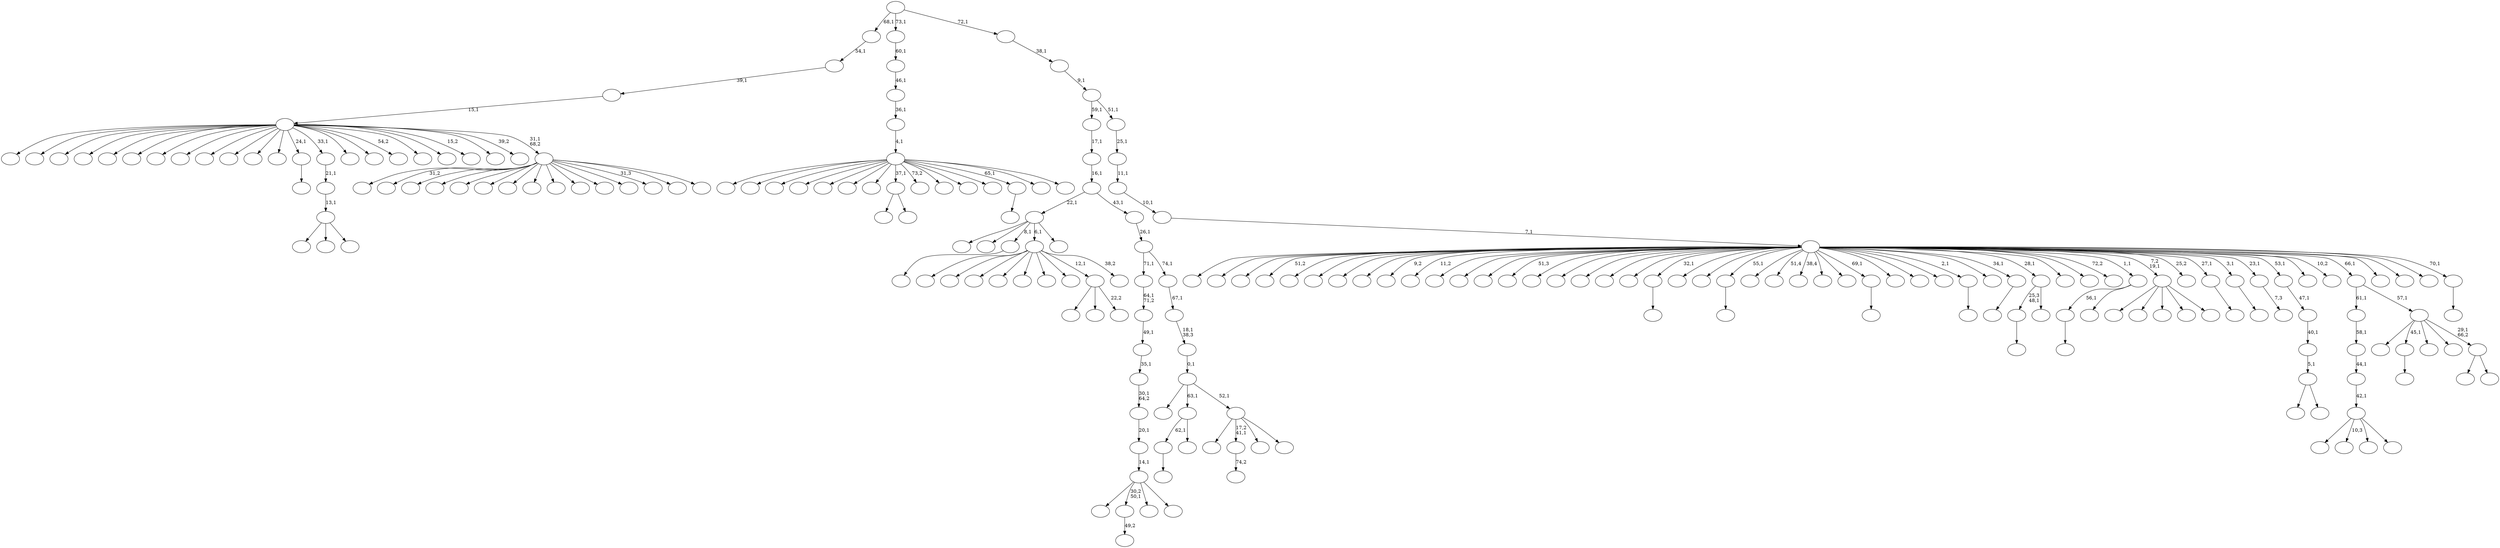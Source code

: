 digraph T {
	225 [label=""]
	224 [label=""]
	223 [label=""]
	222 [label=""]
	221 [label=""]
	220 [label=""]
	219 [label=""]
	218 [label=""]
	217 [label=""]
	216 [label=""]
	215 [label=""]
	214 [label=""]
	213 [label=""]
	212 [label=""]
	211 [label=""]
	210 [label=""]
	209 [label=""]
	208 [label=""]
	207 [label=""]
	206 [label=""]
	205 [label=""]
	204 [label=""]
	203 [label=""]
	202 [label=""]
	201 [label=""]
	200 [label=""]
	199 [label=""]
	198 [label=""]
	197 [label=""]
	196 [label=""]
	195 [label=""]
	194 [label=""]
	193 [label=""]
	192 [label=""]
	191 [label=""]
	190 [label=""]
	189 [label=""]
	188 [label=""]
	187 [label=""]
	186 [label=""]
	185 [label=""]
	184 [label=""]
	183 [label=""]
	182 [label=""]
	181 [label=""]
	180 [label=""]
	179 [label=""]
	178 [label=""]
	177 [label=""]
	176 [label=""]
	175 [label=""]
	174 [label=""]
	173 [label=""]
	172 [label=""]
	171 [label=""]
	170 [label=""]
	169 [label=""]
	168 [label=""]
	167 [label=""]
	166 [label=""]
	165 [label=""]
	164 [label=""]
	163 [label=""]
	162 [label=""]
	161 [label=""]
	160 [label=""]
	159 [label=""]
	158 [label=""]
	157 [label=""]
	156 [label=""]
	155 [label=""]
	154 [label=""]
	153 [label=""]
	152 [label=""]
	151 [label=""]
	150 [label=""]
	149 [label=""]
	148 [label=""]
	147 [label=""]
	146 [label=""]
	145 [label=""]
	144 [label=""]
	143 [label=""]
	142 [label=""]
	141 [label=""]
	140 [label=""]
	139 [label=""]
	138 [label=""]
	137 [label=""]
	136 [label=""]
	135 [label=""]
	134 [label=""]
	133 [label=""]
	132 [label=""]
	131 [label=""]
	130 [label=""]
	129 [label=""]
	128 [label=""]
	127 [label=""]
	126 [label=""]
	125 [label=""]
	124 [label=""]
	123 [label=""]
	122 [label=""]
	121 [label=""]
	120 [label=""]
	119 [label=""]
	118 [label=""]
	117 [label=""]
	116 [label=""]
	115 [label=""]
	114 [label=""]
	113 [label=""]
	112 [label=""]
	111 [label=""]
	110 [label=""]
	109 [label=""]
	108 [label=""]
	107 [label=""]
	106 [label=""]
	105 [label=""]
	104 [label=""]
	103 [label=""]
	102 [label=""]
	101 [label=""]
	100 [label=""]
	99 [label=""]
	98 [label=""]
	97 [label=""]
	96 [label=""]
	95 [label=""]
	94 [label=""]
	93 [label=""]
	92 [label=""]
	91 [label=""]
	90 [label=""]
	89 [label=""]
	88 [label=""]
	87 [label=""]
	86 [label=""]
	85 [label=""]
	84 [label=""]
	83 [label=""]
	82 [label=""]
	81 [label=""]
	80 [label=""]
	79 [label=""]
	78 [label=""]
	77 [label=""]
	76 [label=""]
	75 [label=""]
	74 [label=""]
	73 [label=""]
	72 [label=""]
	71 [label=""]
	70 [label=""]
	69 [label=""]
	68 [label=""]
	67 [label=""]
	66 [label=""]
	65 [label=""]
	64 [label=""]
	63 [label=""]
	62 [label=""]
	61 [label=""]
	60 [label=""]
	59 [label=""]
	58 [label=""]
	57 [label=""]
	56 [label=""]
	55 [label=""]
	54 [label=""]
	53 [label=""]
	52 [label=""]
	51 [label=""]
	50 [label=""]
	49 [label=""]
	48 [label=""]
	47 [label=""]
	46 [label=""]
	45 [label=""]
	44 [label=""]
	43 [label=""]
	42 [label=""]
	41 [label=""]
	40 [label=""]
	39 [label=""]
	38 [label=""]
	37 [label=""]
	36 [label=""]
	35 [label=""]
	34 [label=""]
	33 [label=""]
	32 [label=""]
	31 [label=""]
	30 [label=""]
	29 [label=""]
	28 [label=""]
	27 [label=""]
	26 [label=""]
	25 [label=""]
	24 [label=""]
	23 [label=""]
	22 [label=""]
	21 [label=""]
	20 [label=""]
	19 [label=""]
	18 [label=""]
	17 [label=""]
	16 [label=""]
	15 [label=""]
	14 [label=""]
	13 [label=""]
	12 [label=""]
	11 [label=""]
	10 [label=""]
	9 [label=""]
	8 [label=""]
	7 [label=""]
	6 [label=""]
	5 [label=""]
	4 [label=""]
	3 [label=""]
	2 [label=""]
	1 [label=""]
	0 [label=""]
	184 -> 185 [label="49,2"]
	179 -> 180 [label=""]
	175 -> 176 [label=""]
	164 -> 165 [label=""]
	159 -> 160 [label=""]
	157 -> 158 [label=""]
	144 -> 145 [label=""]
	139 -> 140 [label=""]
	128 -> 129 [label=""]
	126 -> 127 [label=""]
	124 -> 214 [label=""]
	124 -> 156 [label=""]
	124 -> 125 [label=""]
	123 -> 124 [label="13,1"]
	122 -> 123 [label="21,1"]
	111 -> 112 [label=""]
	109 -> 110 [label=""]
	107 -> 111 [label="25,3\n48,1"]
	107 -> 108 [label=""]
	105 -> 106 [label="74,2"]
	99 -> 205 [label=""]
	99 -> 170 [label="10,3"]
	99 -> 152 [label=""]
	99 -> 100 [label=""]
	98 -> 99 [label="42,1"]
	97 -> 98 [label="44,1"]
	96 -> 97 [label="58,1"]
	92 -> 159 [label="56,1"]
	92 -> 93 [label=""]
	90 -> 144 [label="62,1"]
	90 -> 91 [label=""]
	88 -> 221 [label=""]
	88 -> 192 [label=""]
	88 -> 89 [label="22,2"]
	86 -> 216 [label=""]
	86 -> 206 [label=""]
	86 -> 181 [label=""]
	86 -> 117 [label=""]
	86 -> 87 [label=""]
	83 -> 84 [label=""]
	80 -> 81 [label=""]
	78 -> 79 [label="7,3"]
	76 -> 153 [label=""]
	76 -> 77 [label=""]
	75 -> 76 [label="5,1"]
	74 -> 75 [label="40,1"]
	73 -> 74 [label="47,1"]
	68 -> 130 [label=""]
	68 -> 69 [label=""]
	65 -> 167 [label=""]
	65 -> 66 [label=""]
	64 -> 190 [label=""]
	64 -> 179 [label="45,1"]
	64 -> 171 [label=""]
	64 -> 113 [label=""]
	64 -> 65 [label="29,1\n66,2"]
	63 -> 96 [label="61,1"]
	63 -> 64 [label="57,1"]
	60 -> 222 [label=""]
	60 -> 209 [label=""]
	60 -> 204 [label=""]
	60 -> 198 [label=""]
	60 -> 162 [label=""]
	60 -> 141 [label=""]
	60 -> 134 [label=""]
	60 -> 88 [label="12,1"]
	60 -> 61 [label="38,2"]
	55 -> 213 [label=""]
	55 -> 184 [label="30,2\n50,1"]
	55 -> 118 [label=""]
	55 -> 56 [label=""]
	54 -> 55 [label="14,1"]
	53 -> 54 [label="20,1"]
	52 -> 53 [label="30,1\n64,2"]
	51 -> 52 [label="35,1"]
	50 -> 51 [label="49,1"]
	49 -> 50 [label="64,1\n71,2"]
	47 -> 189 [label=""]
	47 -> 172 [label=""]
	47 -> 157 [label="8,1"]
	47 -> 60 [label="6,1"]
	47 -> 48 [label=""]
	40 -> 41 [label=""]
	37 -> 149 [label=""]
	37 -> 105 [label="17,2\n41,1"]
	37 -> 103 [label=""]
	37 -> 38 [label=""]
	36 -> 187 [label=""]
	36 -> 90 [label="63,1"]
	36 -> 37 [label="52,1"]
	35 -> 36 [label="0,1"]
	34 -> 35 [label="18,1\n38,3"]
	33 -> 34 [label="67,1"]
	32 -> 49 [label="71,1"]
	32 -> 33 [label="74,1"]
	31 -> 32 [label="26,1"]
	30 -> 47 [label="22,1"]
	30 -> 31 [label="43,1"]
	29 -> 30 [label="16,1"]
	28 -> 29 [label="17,1"]
	21 -> 220 [label=""]
	21 -> 200 [label="31,2"]
	21 -> 199 [label=""]
	21 -> 191 [label=""]
	21 -> 137 [label=""]
	21 -> 135 [label=""]
	21 -> 131 [label=""]
	21 -> 116 [label=""]
	21 -> 115 [label=""]
	21 -> 70 [label=""]
	21 -> 59 [label=""]
	21 -> 58 [label=""]
	21 -> 26 [label="31,3"]
	21 -> 23 [label=""]
	21 -> 22 [label=""]
	20 -> 217 [label=""]
	20 -> 215 [label=""]
	20 -> 211 [label=""]
	20 -> 195 [label=""]
	20 -> 182 [label=""]
	20 -> 173 [label=""]
	20 -> 169 [label=""]
	20 -> 161 [label=""]
	20 -> 150 [label=""]
	20 -> 148 [label=""]
	20 -> 146 [label=""]
	20 -> 142 [label=""]
	20 -> 126 [label="24,1"]
	20 -> 122 [label="33,1"]
	20 -> 120 [label=""]
	20 -> 119 [label=""]
	20 -> 114 [label="54,2"]
	20 -> 82 [label=""]
	20 -> 57 [label=""]
	20 -> 45 [label="15,2"]
	20 -> 25 [label=""]
	20 -> 24 [label="39,2"]
	20 -> 21 [label="31,1\n68,2"]
	19 -> 20 [label="15,1"]
	18 -> 19 [label="39,1"]
	17 -> 18 [label="54,1"]
	15 -> 225 [label=""]
	15 -> 208 [label=""]
	15 -> 166 [label=""]
	15 -> 151 [label=""]
	15 -> 133 [label=""]
	15 -> 101 [label=""]
	15 -> 94 [label=""]
	15 -> 68 [label="37,1"]
	15 -> 67 [label="73,2"]
	15 -> 46 [label=""]
	15 -> 44 [label=""]
	15 -> 43 [label=""]
	15 -> 40 [label="65,1"]
	15 -> 39 [label=""]
	15 -> 16 [label=""]
	14 -> 15 [label="4,1"]
	13 -> 14 [label="36,1"]
	12 -> 13 [label="46,1"]
	11 -> 12 [label="60,1"]
	9 -> 10 [label=""]
	8 -> 224 [label=""]
	8 -> 223 [label=""]
	8 -> 219 [label=""]
	8 -> 218 [label="51,2"]
	8 -> 212 [label=""]
	8 -> 210 [label=""]
	8 -> 207 [label=""]
	8 -> 203 [label=""]
	8 -> 202 [label="9,2"]
	8 -> 201 [label="11,2"]
	8 -> 197 [label=""]
	8 -> 196 [label=""]
	8 -> 194 [label=""]
	8 -> 193 [label="51,3"]
	8 -> 188 [label=""]
	8 -> 186 [label=""]
	8 -> 183 [label=""]
	8 -> 178 [label=""]
	8 -> 177 [label=""]
	8 -> 175 [label="32,1"]
	8 -> 174 [label=""]
	8 -> 168 [label=""]
	8 -> 164 [label="55,1"]
	8 -> 163 [label=""]
	8 -> 155 [label="51,4"]
	8 -> 154 [label="38,4"]
	8 -> 147 [label=""]
	8 -> 143 [label=""]
	8 -> 139 [label="69,1"]
	8 -> 138 [label=""]
	8 -> 136 [label=""]
	8 -> 132 [label=""]
	8 -> 128 [label="2,1"]
	8 -> 121 [label=""]
	8 -> 109 [label="34,1"]
	8 -> 107 [label="28,1"]
	8 -> 104 [label=""]
	8 -> 102 [label=""]
	8 -> 95 [label="72,2"]
	8 -> 92 [label="1,1"]
	8 -> 86 [label="7,2\n19,1"]
	8 -> 85 [label="25,2"]
	8 -> 83 [label="27,1"]
	8 -> 80 [label="3,1"]
	8 -> 78 [label="23,1"]
	8 -> 73 [label="53,1"]
	8 -> 72 [label=""]
	8 -> 71 [label="10,2"]
	8 -> 63 [label="66,1"]
	8 -> 62 [label=""]
	8 -> 42 [label=""]
	8 -> 27 [label=""]
	8 -> 9 [label="70,1"]
	7 -> 8 [label="7,1"]
	6 -> 7 [label="10,1"]
	5 -> 6 [label="11,1"]
	4 -> 5 [label="25,1"]
	3 -> 28 [label="59,1"]
	3 -> 4 [label="51,1"]
	2 -> 3 [label="9,1"]
	1 -> 2 [label="38,1"]
	0 -> 17 [label="68,1"]
	0 -> 11 [label="73,1"]
	0 -> 1 [label="72,1"]
}
